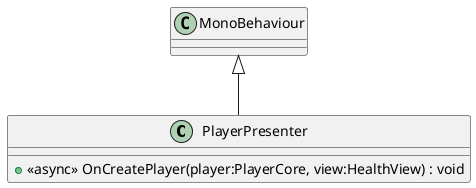 @startuml
class PlayerPresenter {
    + <<async>> OnCreatePlayer(player:PlayerCore, view:HealthView) : void
}
MonoBehaviour <|-- PlayerPresenter
@enduml
